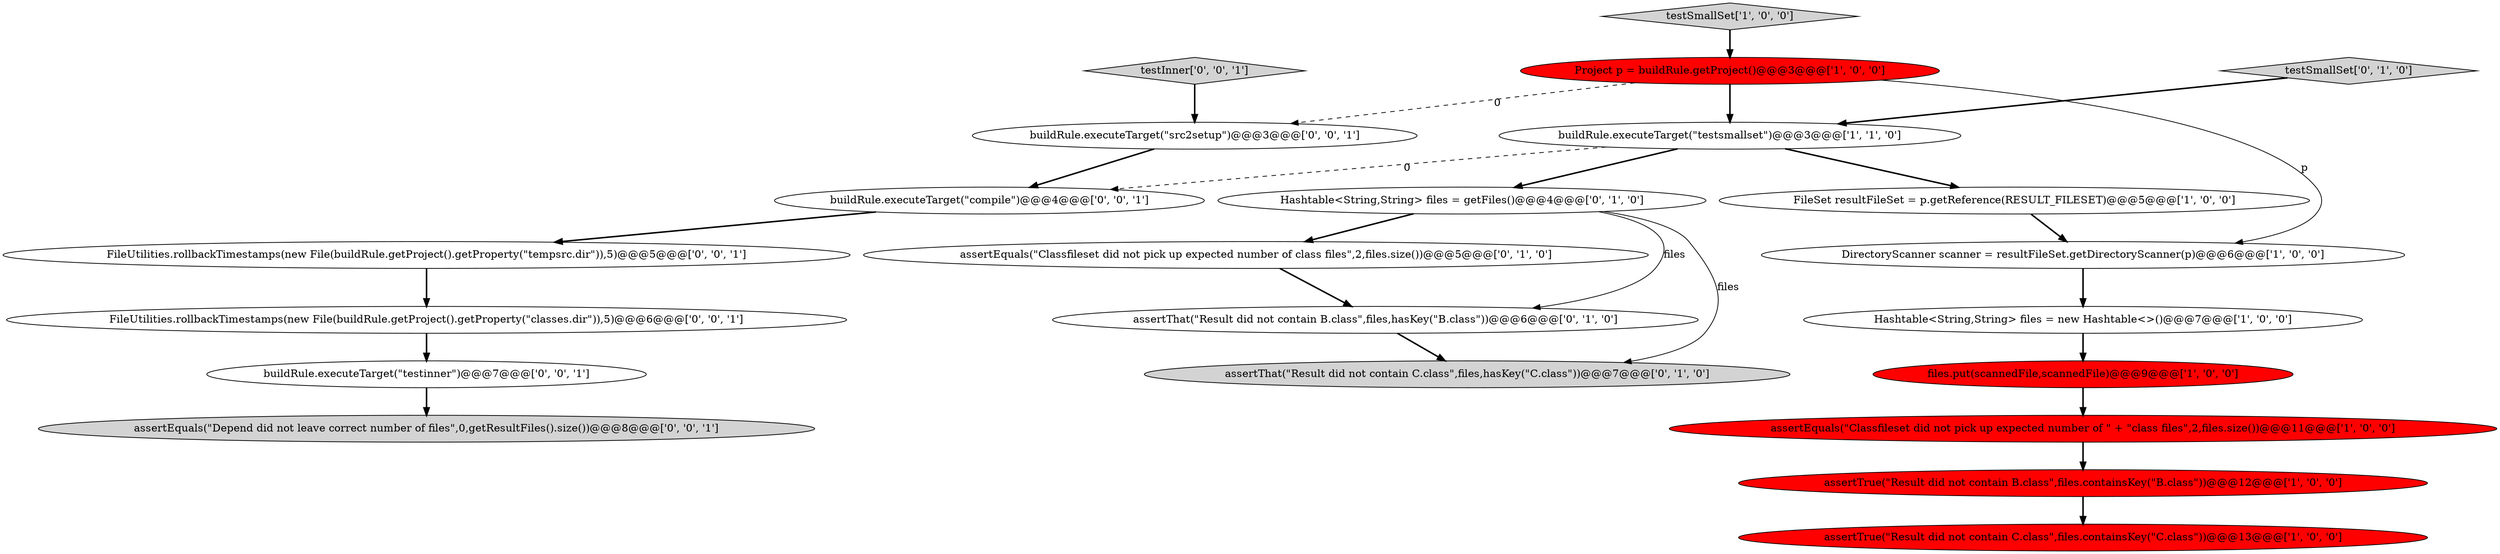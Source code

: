 digraph {
6 [style = filled, label = "Project p = buildRule.getProject()@@@3@@@['1', '0', '0']", fillcolor = red, shape = ellipse image = "AAA1AAABBB1BBB"];
2 [style = filled, label = "assertEquals(\"Classfileset did not pick up expected number of \" + \"class files\",2,files.size())@@@11@@@['1', '0', '0']", fillcolor = red, shape = ellipse image = "AAA1AAABBB1BBB"];
11 [style = filled, label = "Hashtable<String,String> files = getFiles()@@@4@@@['0', '1', '0']", fillcolor = white, shape = ellipse image = "AAA0AAABBB2BBB"];
14 [style = filled, label = "testSmallSet['0', '1', '0']", fillcolor = lightgray, shape = diamond image = "AAA0AAABBB2BBB"];
0 [style = filled, label = "FileSet resultFileSet = p.getReference(RESULT_FILESET)@@@5@@@['1', '0', '0']", fillcolor = white, shape = ellipse image = "AAA0AAABBB1BBB"];
15 [style = filled, label = "buildRule.executeTarget(\"src2setup\")@@@3@@@['0', '0', '1']", fillcolor = white, shape = ellipse image = "AAA0AAABBB3BBB"];
5 [style = filled, label = "Hashtable<String,String> files = new Hashtable<>()@@@7@@@['1', '0', '0']", fillcolor = white, shape = ellipse image = "AAA0AAABBB1BBB"];
10 [style = filled, label = "assertEquals(\"Classfileset did not pick up expected number of class files\",2,files.size())@@@5@@@['0', '1', '0']", fillcolor = white, shape = ellipse image = "AAA0AAABBB2BBB"];
1 [style = filled, label = "files.put(scannedFile,scannedFile)@@@9@@@['1', '0', '0']", fillcolor = red, shape = ellipse image = "AAA1AAABBB1BBB"];
18 [style = filled, label = "buildRule.executeTarget(\"compile\")@@@4@@@['0', '0', '1']", fillcolor = white, shape = ellipse image = "AAA0AAABBB3BBB"];
9 [style = filled, label = "assertTrue(\"Result did not contain B.class\",files.containsKey(\"B.class\"))@@@12@@@['1', '0', '0']", fillcolor = red, shape = ellipse image = "AAA1AAABBB1BBB"];
13 [style = filled, label = "assertThat(\"Result did not contain C.class\",files,hasKey(\"C.class\"))@@@7@@@['0', '1', '0']", fillcolor = lightgray, shape = ellipse image = "AAA0AAABBB2BBB"];
7 [style = filled, label = "DirectoryScanner scanner = resultFileSet.getDirectoryScanner(p)@@@6@@@['1', '0', '0']", fillcolor = white, shape = ellipse image = "AAA0AAABBB1BBB"];
17 [style = filled, label = "FileUtilities.rollbackTimestamps(new File(buildRule.getProject().getProperty(\"tempsrc.dir\")),5)@@@5@@@['0', '0', '1']", fillcolor = white, shape = ellipse image = "AAA0AAABBB3BBB"];
4 [style = filled, label = "assertTrue(\"Result did not contain C.class\",files.containsKey(\"C.class\"))@@@13@@@['1', '0', '0']", fillcolor = red, shape = ellipse image = "AAA1AAABBB1BBB"];
19 [style = filled, label = "testInner['0', '0', '1']", fillcolor = lightgray, shape = diamond image = "AAA0AAABBB3BBB"];
3 [style = filled, label = "buildRule.executeTarget(\"testsmallset\")@@@3@@@['1', '1', '0']", fillcolor = white, shape = ellipse image = "AAA0AAABBB1BBB"];
16 [style = filled, label = "buildRule.executeTarget(\"testinner\")@@@7@@@['0', '0', '1']", fillcolor = white, shape = ellipse image = "AAA0AAABBB3BBB"];
21 [style = filled, label = "FileUtilities.rollbackTimestamps(new File(buildRule.getProject().getProperty(\"classes.dir\")),5)@@@6@@@['0', '0', '1']", fillcolor = white, shape = ellipse image = "AAA0AAABBB3BBB"];
12 [style = filled, label = "assertThat(\"Result did not contain B.class\",files,hasKey(\"B.class\"))@@@6@@@['0', '1', '0']", fillcolor = white, shape = ellipse image = "AAA0AAABBB2BBB"];
8 [style = filled, label = "testSmallSet['1', '0', '0']", fillcolor = lightgray, shape = diamond image = "AAA0AAABBB1BBB"];
20 [style = filled, label = "assertEquals(\"Depend did not leave correct number of files\",0,getResultFiles().size())@@@8@@@['0', '0', '1']", fillcolor = lightgray, shape = ellipse image = "AAA0AAABBB3BBB"];
14->3 [style = bold, label=""];
6->3 [style = bold, label=""];
11->12 [style = solid, label="files"];
3->18 [style = dashed, label="0"];
9->4 [style = bold, label=""];
3->11 [style = bold, label=""];
18->17 [style = bold, label=""];
8->6 [style = bold, label=""];
2->9 [style = bold, label=""];
15->18 [style = bold, label=""];
3->0 [style = bold, label=""];
0->7 [style = bold, label=""];
12->13 [style = bold, label=""];
5->1 [style = bold, label=""];
7->5 [style = bold, label=""];
11->13 [style = solid, label="files"];
6->7 [style = solid, label="p"];
6->15 [style = dashed, label="0"];
11->10 [style = bold, label=""];
10->12 [style = bold, label=""];
21->16 [style = bold, label=""];
1->2 [style = bold, label=""];
19->15 [style = bold, label=""];
16->20 [style = bold, label=""];
17->21 [style = bold, label=""];
}
